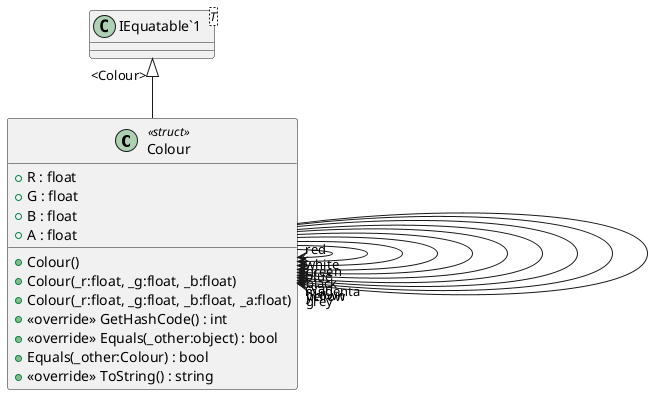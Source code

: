 @startuml
class Colour <<struct>> {
    + R : float
    + G : float
    + B : float
    + A : float
    + Colour()
    + Colour(_r:float, _g:float, _b:float)
    + Colour(_r:float, _g:float, _b:float, _a:float)
    + <<override>> GetHashCode() : int
    + <<override>> Equals(_other:object) : bool
    + Equals(_other:Colour) : bool
    + <<override>> ToString() : string
}
class "IEquatable`1"<T> {
}
"IEquatable`1" "<Colour>" <|-- Colour
Colour --> "red" Colour
Colour --> "green" Colour
Colour --> "blue" Colour
Colour --> "white" Colour
Colour --> "black" Colour
Colour --> "yellow" Colour
Colour --> "cyan" Colour
Colour --> "magenta" Colour
Colour --> "grey" Colour
Colour --> "brown" Colour
@enduml
